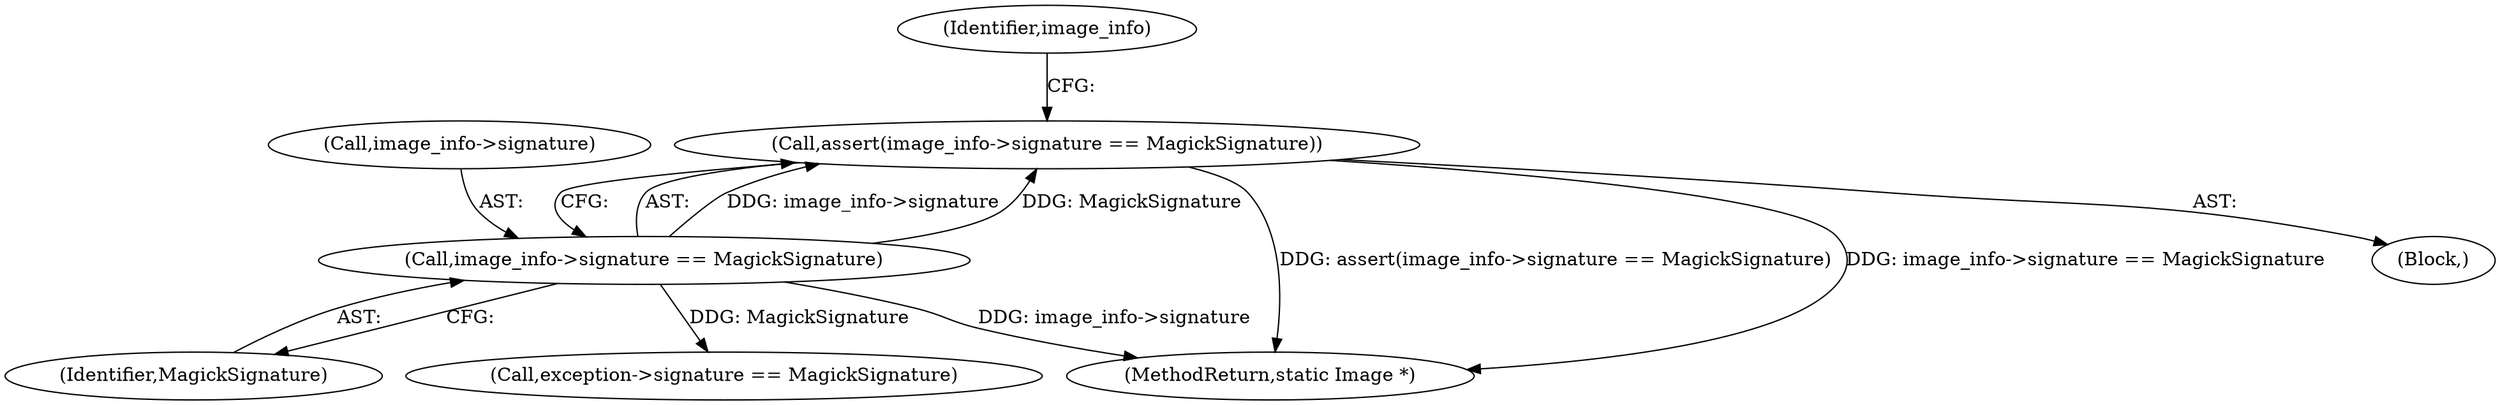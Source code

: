 digraph "0_ImageMagick_424d40ebfcde48bb872eba75179d3d73704fdf1f@API" {
"1000142" [label="(Call,assert(image_info->signature == MagickSignature))"];
"1000143" [label="(Call,image_info->signature == MagickSignature)"];
"1000151" [label="(Identifier,image_info)"];
"1000142" [label="(Call,assert(image_info->signature == MagickSignature))"];
"1000143" [label="(Call,image_info->signature == MagickSignature)"];
"1000112" [label="(Block,)"];
"1001285" [label="(MethodReturn,static Image *)"];
"1000144" [label="(Call,image_info->signature)"];
"1000170" [label="(Call,exception->signature == MagickSignature)"];
"1000147" [label="(Identifier,MagickSignature)"];
"1000142" -> "1000112"  [label="AST: "];
"1000142" -> "1000143"  [label="CFG: "];
"1000143" -> "1000142"  [label="AST: "];
"1000151" -> "1000142"  [label="CFG: "];
"1000142" -> "1001285"  [label="DDG: assert(image_info->signature == MagickSignature)"];
"1000142" -> "1001285"  [label="DDG: image_info->signature == MagickSignature"];
"1000143" -> "1000142"  [label="DDG: image_info->signature"];
"1000143" -> "1000142"  [label="DDG: MagickSignature"];
"1000143" -> "1000147"  [label="CFG: "];
"1000144" -> "1000143"  [label="AST: "];
"1000147" -> "1000143"  [label="AST: "];
"1000143" -> "1001285"  [label="DDG: image_info->signature"];
"1000143" -> "1000170"  [label="DDG: MagickSignature"];
}
